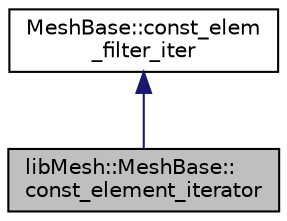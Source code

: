 digraph "libMesh::MeshBase::const_element_iterator"
{
 // INTERACTIVE_SVG=YES
  edge [fontname="Helvetica",fontsize="10",labelfontname="Helvetica",labelfontsize="10"];
  node [fontname="Helvetica",fontsize="10",shape=record];
  Node1 [label="libMesh::MeshBase::\lconst_element_iterator",height=0.2,width=0.4,color="black", fillcolor="grey75", style="filled" fontcolor="black"];
  Node2 -> Node1 [dir="back",color="midnightblue",fontsize="10",style="solid",fontname="Helvetica"];
  Node2 [label="MeshBase::const_elem\l_filter_iter",height=0.2,width=0.4,color="black", fillcolor="white", style="filled",URL="$classvariant__filter__iterator.html",tooltip="Original Authors: Corwin Joy * Michael Gradman cjoy@houston.rr.com * Michael.Gradman@caminus.com Caminus, Suite 1150, Two Allen Center, 1200 Smith Street, Houston, TX 77002 This class is an extension of variant_bidirectional_iterator to a filter_iterator similar to boost&#39;s. "];
}
